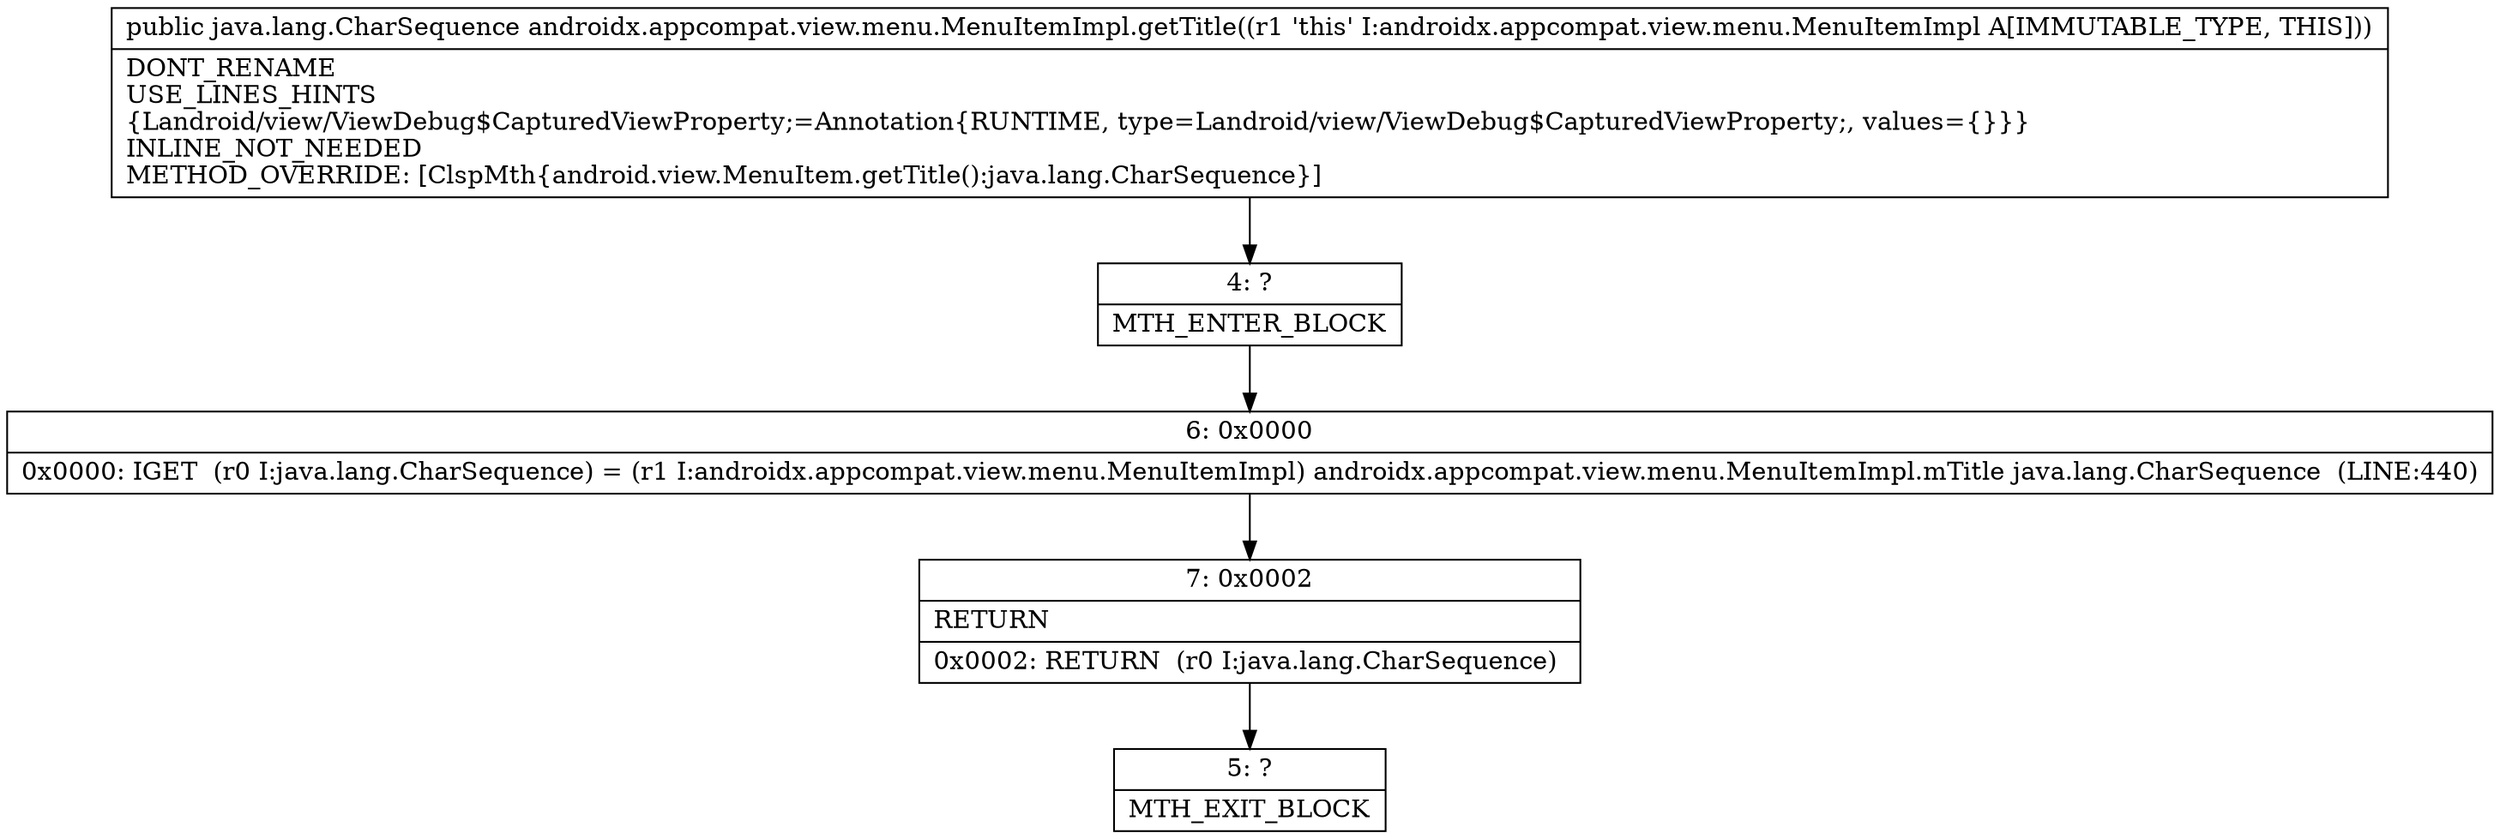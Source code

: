 digraph "CFG forandroidx.appcompat.view.menu.MenuItemImpl.getTitle()Ljava\/lang\/CharSequence;" {
Node_4 [shape=record,label="{4\:\ ?|MTH_ENTER_BLOCK\l}"];
Node_6 [shape=record,label="{6\:\ 0x0000|0x0000: IGET  (r0 I:java.lang.CharSequence) = (r1 I:androidx.appcompat.view.menu.MenuItemImpl) androidx.appcompat.view.menu.MenuItemImpl.mTitle java.lang.CharSequence  (LINE:440)\l}"];
Node_7 [shape=record,label="{7\:\ 0x0002|RETURN\l|0x0002: RETURN  (r0 I:java.lang.CharSequence) \l}"];
Node_5 [shape=record,label="{5\:\ ?|MTH_EXIT_BLOCK\l}"];
MethodNode[shape=record,label="{public java.lang.CharSequence androidx.appcompat.view.menu.MenuItemImpl.getTitle((r1 'this' I:androidx.appcompat.view.menu.MenuItemImpl A[IMMUTABLE_TYPE, THIS]))  | DONT_RENAME\lUSE_LINES_HINTS\l\{Landroid\/view\/ViewDebug$CapturedViewProperty;=Annotation\{RUNTIME, type=Landroid\/view\/ViewDebug$CapturedViewProperty;, values=\{\}\}\}\lINLINE_NOT_NEEDED\lMETHOD_OVERRIDE: [ClspMth\{android.view.MenuItem.getTitle():java.lang.CharSequence\}]\l}"];
MethodNode -> Node_4;Node_4 -> Node_6;
Node_6 -> Node_7;
Node_7 -> Node_5;
}

